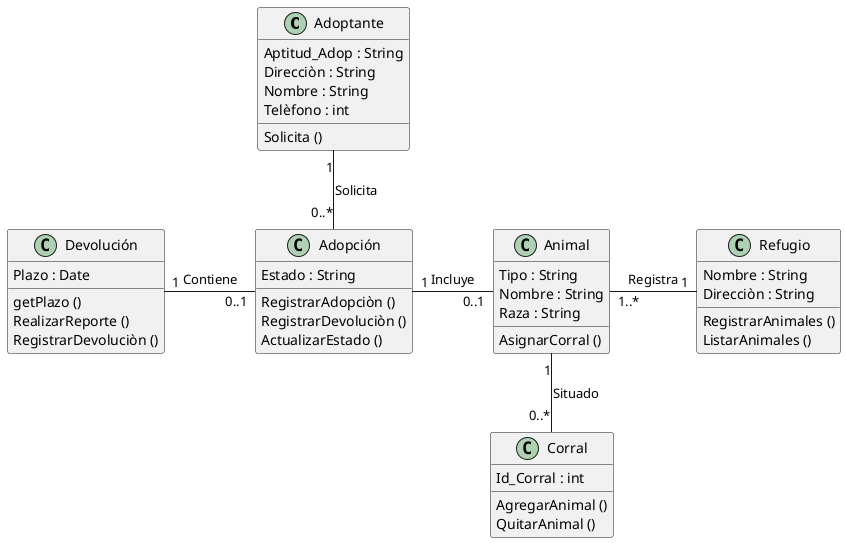 @startuml
class Adoptante {
Aptitud_Adop : String
Direcciòn : String
Nombre : String
Telèfono : int
Solicita ()
}

class Adopción {
Estado : String
RegistrarAdopciòn ()
RegistrarDevoluciòn ()
ActualizarEstado ()
}

class Animal {
Tipo : String
Nombre : String
Raza : String
AsignarCorral ()
}

class Corral {
Id_Corral : int
AgregarAnimal ()
QuitarAnimal ()
}

class Refugio {
Nombre : String
Direcciòn : String
RegistrarAnimales ()
ListarAnimales ()
}

class Devolución {
Plazo : Date
getPlazo ()
RealizarReporte ()
RegistrarDevoluciòn ()
}

Adoptante "1" -down- "0..*" Adopción : Solicita
Adopción "1" -right- "0..1" Animal : Incluye
Animal "1" -down- "0..*" Corral : Situado
Refugio "1" -left- "1..*" Animal : Registra
Adopción "0..1" -left- "1" Devolución : Contiene

@enduml
